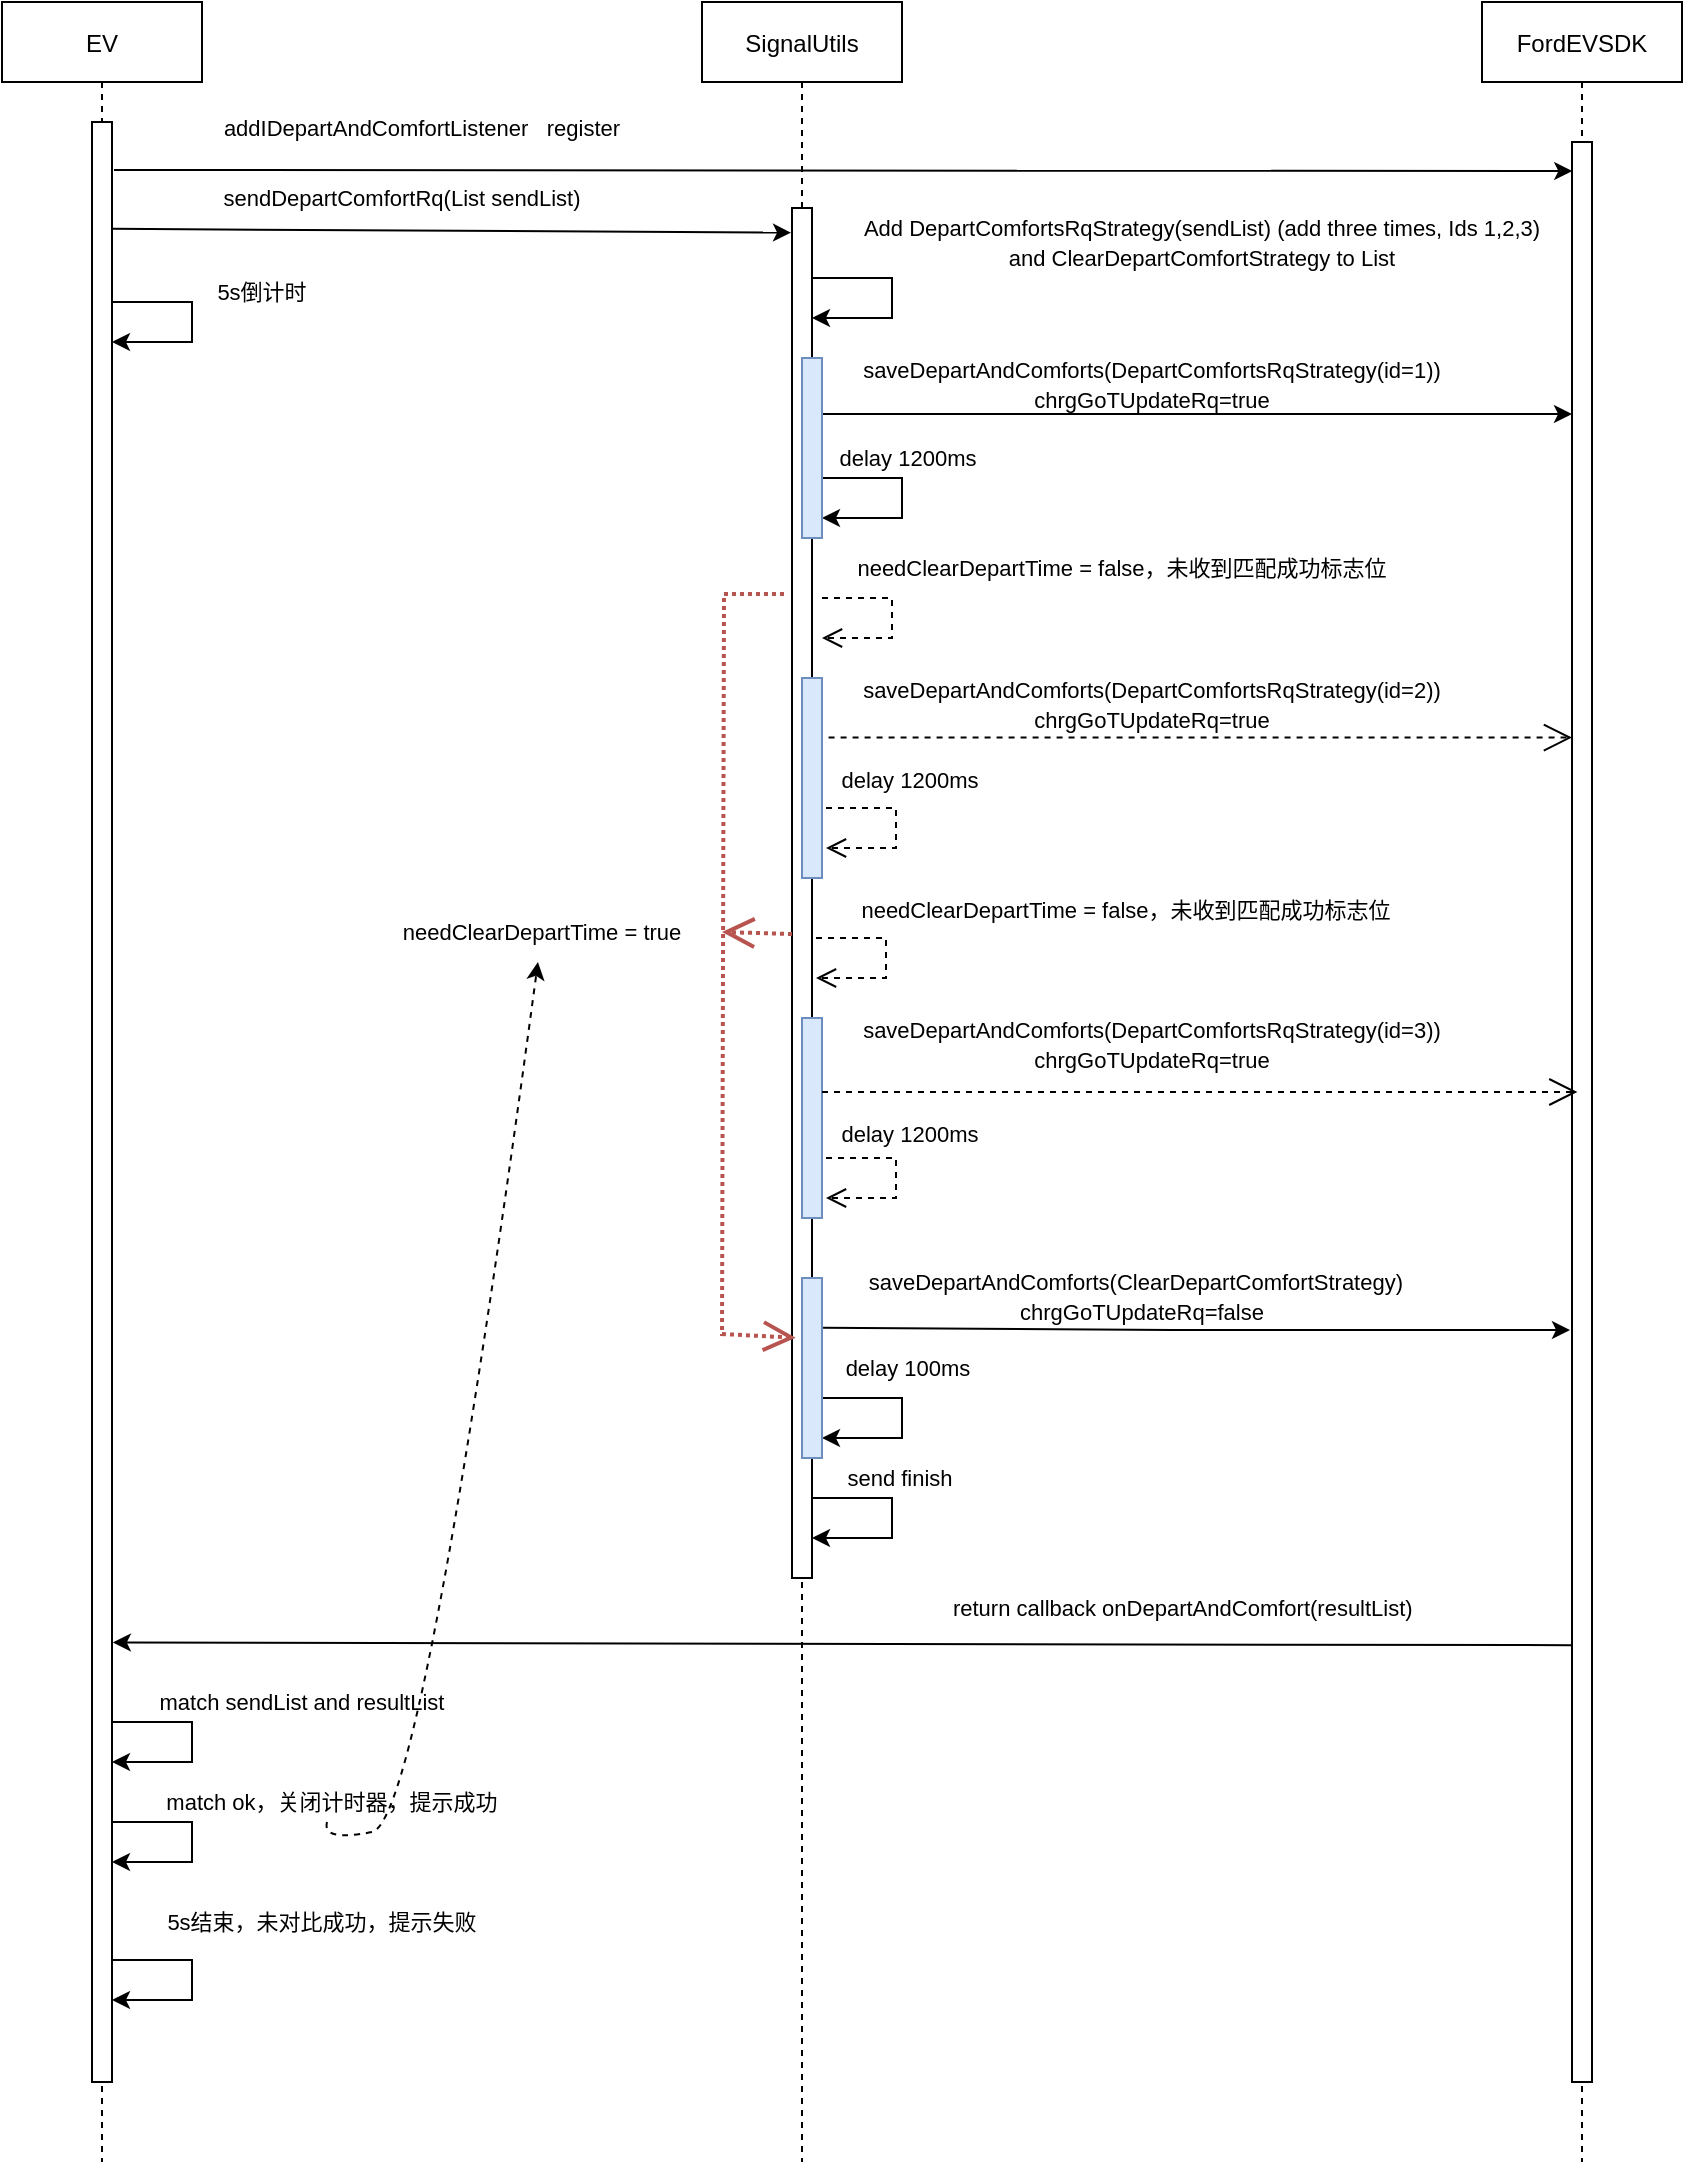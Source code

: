 <mxfile version="17.1.3" type="github">
  <diagram id="kgpKYQtTHZ0yAKxKKP6v" name="Page-1">
    <mxGraphModel dx="1183" dy="589" grid="1" gridSize="10" guides="1" tooltips="1" connect="1" arrows="1" fold="1" page="1" pageScale="1" pageWidth="850" pageHeight="1100" background="none" math="0" shadow="0">
      <root>
        <mxCell id="0" />
        <mxCell id="1" parent="0" />
        <mxCell id="3nuBFxr9cyL0pnOWT2aG-1" value="EV" style="shape=umlLifeline;perimeter=lifelinePerimeter;container=1;collapsible=0;recursiveResize=0;rounded=0;shadow=0;strokeWidth=1;" parent="1" vertex="1">
          <mxGeometry y="80" width="100" height="1080" as="geometry" />
        </mxCell>
        <mxCell id="3nuBFxr9cyL0pnOWT2aG-2" value="" style="points=[];perimeter=orthogonalPerimeter;rounded=0;shadow=0;strokeWidth=1;" parent="3nuBFxr9cyL0pnOWT2aG-1" vertex="1">
          <mxGeometry x="45" y="60" width="10" height="980" as="geometry" />
        </mxCell>
        <object label="" custom="guaiwuai" placeholders="1" id="u33PJABIVeBGlyHbXben-40">
          <mxCell style="endArrow=classic;html=1;rounded=0;" edge="1" parent="3nuBFxr9cyL0pnOWT2aG-1">
            <mxGeometry width="50" height="50" relative="1" as="geometry">
              <mxPoint x="55" y="860" as="sourcePoint" />
              <mxPoint x="55" y="880" as="targetPoint" />
              <Array as="points">
                <mxPoint x="95" y="860" />
                <mxPoint x="95" y="880" />
              </Array>
            </mxGeometry>
          </mxCell>
        </object>
        <object label="" custom="guaiwuai" placeholders="1" id="u33PJABIVeBGlyHbXben-51">
          <mxCell style="endArrow=classic;html=1;rounded=0;" edge="1" parent="3nuBFxr9cyL0pnOWT2aG-1">
            <mxGeometry width="50" height="50" relative="1" as="geometry">
              <mxPoint x="55" y="150" as="sourcePoint" />
              <mxPoint x="55" y="170" as="targetPoint" />
              <Array as="points">
                <mxPoint x="95" y="150" />
                <mxPoint x="95" y="170" />
              </Array>
            </mxGeometry>
          </mxCell>
        </object>
        <object label="" custom="guaiwuai" placeholders="1" id="u33PJABIVeBGlyHbXben-52">
          <mxCell style="endArrow=classic;html=1;rounded=0;" edge="1" parent="3nuBFxr9cyL0pnOWT2aG-1">
            <mxGeometry width="50" height="50" relative="1" as="geometry">
              <mxPoint x="55" y="979" as="sourcePoint" />
              <mxPoint x="55" y="999" as="targetPoint" />
              <Array as="points">
                <mxPoint x="95" y="979" />
                <mxPoint x="95" y="999" />
              </Array>
            </mxGeometry>
          </mxCell>
        </object>
        <mxCell id="3nuBFxr9cyL0pnOWT2aG-5" value="SignalUtils" style="shape=umlLifeline;perimeter=lifelinePerimeter;container=1;collapsible=0;recursiveResize=0;rounded=0;shadow=0;strokeWidth=1;" parent="1" vertex="1">
          <mxGeometry x="350" y="80" width="100" height="1080" as="geometry" />
        </mxCell>
        <mxCell id="3nuBFxr9cyL0pnOWT2aG-6" value="" style="points=[];perimeter=orthogonalPerimeter;rounded=0;shadow=0;strokeWidth=1;" parent="3nuBFxr9cyL0pnOWT2aG-5" vertex="1">
          <mxGeometry x="45" y="103" width="10" height="685" as="geometry" />
        </mxCell>
        <mxCell id="We_G-KZyb0YQPLkmT-2E-84" value="" style="html=1;verticalAlign=bottom;endArrow=open;dashed=1;endSize=8;rounded=0;labelBackgroundColor=none;fontFamily=Verdana;fontSize=12;fontColor=#000000;" parent="3nuBFxr9cyL0pnOWT2aG-5" edge="1">
          <mxGeometry relative="1" as="geometry">
            <mxPoint x="60" y="298" as="sourcePoint" />
            <mxPoint x="60" y="318" as="targetPoint" />
            <Array as="points">
              <mxPoint x="95" y="298" />
              <mxPoint x="95" y="318" />
            </Array>
          </mxGeometry>
        </mxCell>
        <object label="" custom="guaiwuai" placeholders="1" id="-BcTEHxaipuHjrKjKRAh-2">
          <mxCell style="endArrow=classic;html=1;rounded=0;" parent="3nuBFxr9cyL0pnOWT2aG-5" edge="1">
            <mxGeometry width="50" height="50" relative="1" as="geometry">
              <mxPoint x="60" y="238" as="sourcePoint" />
              <mxPoint x="60" y="258" as="targetPoint" />
              <Array as="points">
                <mxPoint x="100" y="238" />
                <mxPoint x="100" y="258" />
              </Array>
            </mxGeometry>
          </mxCell>
        </object>
        <object label="" custom="guaiwuai" placeholders="1" id="u33PJABIVeBGlyHbXben-1">
          <mxCell style="endArrow=classic;html=1;rounded=0;" edge="1" parent="3nuBFxr9cyL0pnOWT2aG-5">
            <mxGeometry width="50" height="50" relative="1" as="geometry">
              <mxPoint x="55.0" y="138" as="sourcePoint" />
              <mxPoint x="55.0" y="158" as="targetPoint" />
              <Array as="points">
                <mxPoint x="95" y="138" />
                <mxPoint x="95" y="158" />
              </Array>
            </mxGeometry>
          </mxCell>
        </object>
        <mxCell id="u33PJABIVeBGlyHbXben-8" value="" style="html=1;verticalAlign=bottom;endArrow=open;dashed=1;endSize=8;rounded=0;labelBackgroundColor=none;fontFamily=Verdana;fontSize=12;fontColor=#000000;" edge="1" parent="3nuBFxr9cyL0pnOWT2aG-5">
          <mxGeometry relative="1" as="geometry">
            <mxPoint x="62" y="403" as="sourcePoint" />
            <mxPoint x="62" y="423" as="targetPoint" />
            <Array as="points">
              <mxPoint x="97" y="403" />
              <mxPoint x="97" y="423" />
            </Array>
          </mxGeometry>
        </mxCell>
        <mxCell id="u33PJABIVeBGlyHbXben-11" value="" style="html=1;verticalAlign=bottom;endArrow=open;dashed=1;endSize=8;rounded=0;labelBackgroundColor=none;fontFamily=Verdana;fontSize=12;fontColor=#000000;" edge="1" parent="3nuBFxr9cyL0pnOWT2aG-5">
          <mxGeometry relative="1" as="geometry">
            <mxPoint x="57" y="468" as="sourcePoint" />
            <mxPoint x="57" y="488" as="targetPoint" />
            <Array as="points">
              <mxPoint x="92" y="468" />
              <mxPoint x="92" y="488" />
            </Array>
          </mxGeometry>
        </mxCell>
        <mxCell id="u33PJABIVeBGlyHbXben-15" value="" style="html=1;verticalAlign=bottom;endArrow=open;dashed=1;endSize=8;rounded=0;labelBackgroundColor=none;fontFamily=Verdana;fontSize=12;fontColor=#000000;" edge="1" parent="3nuBFxr9cyL0pnOWT2aG-5">
          <mxGeometry relative="1" as="geometry">
            <mxPoint x="62" y="578" as="sourcePoint" />
            <mxPoint x="62" y="598" as="targetPoint" />
            <Array as="points">
              <mxPoint x="97" y="578" />
              <mxPoint x="97" y="598" />
            </Array>
          </mxGeometry>
        </mxCell>
        <object label="" custom="guaiwuai" placeholders="1" id="u33PJABIVeBGlyHbXben-22">
          <mxCell style="endArrow=classic;html=1;rounded=0;" edge="1" parent="3nuBFxr9cyL0pnOWT2aG-5">
            <mxGeometry width="50" height="50" relative="1" as="geometry">
              <mxPoint x="60" y="698" as="sourcePoint" />
              <mxPoint x="60" y="718" as="targetPoint" />
              <Array as="points">
                <mxPoint x="100" y="698" />
                <mxPoint x="100" y="718" />
              </Array>
            </mxGeometry>
          </mxCell>
        </object>
        <mxCell id="u33PJABIVeBGlyHbXben-25" value="" style="endArrow=open;endSize=12;dashed=1;html=1;rounded=0;horizontal=1;fontColor=default;labelBackgroundColor=#00CCCC;fillColor=#f8cecc;strokeColor=#b85450;strokeWidth=2;dashPattern=1 1;entryX=-0.314;entryY=0.332;entryDx=0;entryDy=0;entryPerimeter=0;" edge="1" parent="3nuBFxr9cyL0pnOWT2aG-5" target="u33PJABIVeBGlyHbXben-31">
          <mxGeometry x="-0.037" y="-80" width="160" relative="1" as="geometry">
            <mxPoint x="41" y="296" as="sourcePoint" />
            <mxPoint x="44" y="661.75" as="targetPoint" />
            <Array as="points">
              <mxPoint x="11" y="296" />
              <mxPoint x="10" y="666" />
            </Array>
            <mxPoint y="1" as="offset" />
          </mxGeometry>
        </mxCell>
        <mxCell id="u33PJABIVeBGlyHbXben-26" value="" style="endArrow=open;endSize=12;dashed=1;html=1;rounded=0;fillColor=#f8cecc;strokeColor=#b85450;strokeWidth=2;dashPattern=1 1;" edge="1" parent="3nuBFxr9cyL0pnOWT2aG-5">
          <mxGeometry width="160" relative="1" as="geometry">
            <mxPoint x="45" y="466" as="sourcePoint" />
            <mxPoint x="10" y="465" as="targetPoint" />
          </mxGeometry>
        </mxCell>
        <mxCell id="u33PJABIVeBGlyHbXben-30" value="" style="points=[];perimeter=orthogonalPerimeter;rounded=0;shadow=0;strokeWidth=1;fillColor=#dae8fc;strokeColor=#6c8ebf;" vertex="1" parent="3nuBFxr9cyL0pnOWT2aG-5">
          <mxGeometry x="50" y="508" width="10" height="100" as="geometry" />
        </mxCell>
        <mxCell id="u33PJABIVeBGlyHbXben-31" value="" style="points=[];perimeter=orthogonalPerimeter;rounded=0;shadow=0;strokeWidth=1;fillColor=#dae8fc;strokeColor=#6c8ebf;" vertex="1" parent="3nuBFxr9cyL0pnOWT2aG-5">
          <mxGeometry x="50" y="638" width="10" height="90" as="geometry" />
        </mxCell>
        <object label="" custom="guaiwuai" placeholders="1" id="u33PJABIVeBGlyHbXben-34">
          <mxCell style="endArrow=classic;html=1;rounded=0;" edge="1" parent="3nuBFxr9cyL0pnOWT2aG-5">
            <mxGeometry width="50" height="50" relative="1" as="geometry">
              <mxPoint x="55" y="748" as="sourcePoint" />
              <mxPoint x="55" y="768" as="targetPoint" />
              <Array as="points">
                <mxPoint x="95" y="748" />
                <mxPoint x="95" y="768" />
              </Array>
            </mxGeometry>
          </mxCell>
        </object>
        <mxCell id="We_G-KZyb0YQPLkmT-2E-6" value="FordEVSDK" style="shape=umlLifeline;perimeter=lifelinePerimeter;container=1;collapsible=0;recursiveResize=0;rounded=0;shadow=0;strokeWidth=1;" parent="1" vertex="1">
          <mxGeometry x="740" y="80" width="100" height="1080" as="geometry" />
        </mxCell>
        <mxCell id="We_G-KZyb0YQPLkmT-2E-7" value="" style="points=[];perimeter=orthogonalPerimeter;rounded=0;shadow=0;strokeWidth=1;" parent="We_G-KZyb0YQPLkmT-2E-6" vertex="1">
          <mxGeometry x="45" y="70" width="10" height="970" as="geometry" />
        </mxCell>
        <mxCell id="We_G-KZyb0YQPLkmT-2E-46" value="&lt;span style=&quot;font-size: 11px ; background-color: rgb(255 , 255 , 255) ; line-height: 1.2&quot;&gt;&lt;font face=&quot;Helvetica&quot; style=&quot;line-height: 1&quot;&gt;sendDepartComfortRq(List sendList)&lt;/font&gt;&lt;/span&gt;" style="text;html=1;strokeColor=none;fillColor=none;align=center;verticalAlign=middle;whiteSpace=wrap;rounded=0;labelBackgroundColor=none;fontFamily=Verdana;fontColor=default;" parent="1" vertex="1">
          <mxGeometry x="90" y="165" width="220" height="25" as="geometry" />
        </mxCell>
        <mxCell id="We_G-KZyb0YQPLkmT-2E-49" value="" style="endArrow=classic;html=1;rounded=0;labelBackgroundColor=none;fontFamily=Helvetica;fontColor=default;" parent="1" edge="1">
          <mxGeometry width="50" height="50" relative="1" as="geometry">
            <mxPoint x="405.0" y="286" as="sourcePoint" />
            <mxPoint x="785" y="286" as="targetPoint" />
            <Array as="points">
              <mxPoint x="575" y="286" />
            </Array>
          </mxGeometry>
        </mxCell>
        <mxCell id="We_G-KZyb0YQPLkmT-2E-53" value="&lt;span style=&quot;font-family: &amp;quot;helvetica&amp;quot; ; font-size: 11px&quot;&gt;Add DepartComfortsRqStrategy(sendList) (add three times, Ids 1,2,3)&lt;br&gt;&lt;/span&gt;&lt;span style=&quot;font-family: &amp;quot;helvetica&amp;quot; ; font-size: 11px&quot;&gt;and ClearDepartComfortStrategy to&amp;nbsp;&lt;/span&gt;&lt;span style=&quot;font-family: &amp;quot;helvetica&amp;quot; ; font-size: 11px&quot;&gt;List&lt;/span&gt;" style="text;html=1;strokeColor=none;fillColor=none;align=center;verticalAlign=middle;whiteSpace=wrap;rounded=0;labelBackgroundColor=none;fontFamily=Verdana;fontColor=default;" parent="1" vertex="1">
          <mxGeometry x="410" y="185" width="380" height="30" as="geometry" />
        </mxCell>
        <mxCell id="We_G-KZyb0YQPLkmT-2E-56" value="" style="endArrow=classic;html=1;rounded=0;labelBackgroundColor=none;fontFamily=Helvetica;fontColor=default;entryX=-0.05;entryY=0.018;entryDx=0;entryDy=0;entryPerimeter=0;exitX=1.2;exitY=0.097;exitDx=0;exitDy=0;exitPerimeter=0;" parent="1" edge="1" target="3nuBFxr9cyL0pnOWT2aG-6">
          <mxGeometry width="50" height="50" relative="1" as="geometry">
            <mxPoint x="55" y="193.43" as="sourcePoint" />
            <mxPoint x="393" y="194.44" as="targetPoint" />
          </mxGeometry>
        </mxCell>
        <mxCell id="We_G-KZyb0YQPLkmT-2E-61" value="&lt;span style=&quot;font-size: 11px ; background-color: rgb(255 , 255 , 255) ; line-height: 1.2&quot;&gt;&lt;font face=&quot;Helvetica&quot; style=&quot;line-height: 1&quot;&gt;saveDepartAndComforts(DepartComfortsRqStrategy(id=1)) chrgGoTUpdateRq=true&lt;/font&gt;&lt;/span&gt;" style="text;html=1;strokeColor=none;fillColor=none;align=center;verticalAlign=middle;whiteSpace=wrap;rounded=0;labelBackgroundColor=none;fontFamily=Verdana;fontColor=default;" parent="1" vertex="1">
          <mxGeometry x="400" y="258" width="350" height="25" as="geometry" />
        </mxCell>
        <mxCell id="We_G-KZyb0YQPLkmT-2E-74" value="&lt;span style=&quot;font-size: 11px ; background-color: rgb(255 , 255 , 255) ; line-height: 1.2&quot;&gt;&lt;font face=&quot;Helvetica&quot; style=&quot;line-height: 1&quot;&gt;delay 1200ms&lt;/font&gt;&lt;/span&gt;" style="text;html=1;strokeColor=none;fillColor=none;align=center;verticalAlign=middle;whiteSpace=wrap;rounded=0;labelBackgroundColor=none;fontFamily=Verdana;fontColor=default;" parent="1" vertex="1">
          <mxGeometry x="413" y="297.38" width="80" height="21.25" as="geometry" />
        </mxCell>
        <mxCell id="u33PJABIVeBGlyHbXben-2" value="&lt;span style=&quot;font-size: 11px ; background-color: rgb(255 , 255 , 255) ; line-height: 1.2&quot;&gt;&lt;font face=&quot;Helvetica&quot; style=&quot;line-height: 1&quot;&gt;needClearDepartTime = false，未收到匹配成功标志位&lt;/font&gt;&lt;/span&gt;" style="text;html=1;strokeColor=none;fillColor=none;align=center;verticalAlign=middle;whiteSpace=wrap;rounded=0;labelBackgroundColor=none;fontFamily=Verdana;fontColor=default;" vertex="1" parent="1">
          <mxGeometry x="410" y="348" width="300" height="30" as="geometry" />
        </mxCell>
        <mxCell id="u33PJABIVeBGlyHbXben-4" value="&lt;span style=&quot;font-size: 11px ; background-color: rgb(255 , 255 , 255) ; line-height: 1.2&quot;&gt;&lt;font face=&quot;Helvetica&quot; style=&quot;line-height: 1&quot;&gt;saveDepartAndComforts(DepartComfortsRqStrategy(id=2)) chrgGoTUpdateRq=true&lt;/font&gt;&lt;/span&gt;" style="text;html=1;strokeColor=none;fillColor=none;align=center;verticalAlign=middle;whiteSpace=wrap;rounded=0;labelBackgroundColor=none;fontFamily=Verdana;fontColor=default;" vertex="1" parent="1">
          <mxGeometry x="400" y="418" width="350" height="25" as="geometry" />
        </mxCell>
        <mxCell id="u33PJABIVeBGlyHbXben-5" value="" style="endArrow=open;endSize=12;dashed=1;html=1;rounded=0;exitX=1.229;exitY=0.84;exitDx=0;exitDy=0;exitPerimeter=0;" edge="1" parent="1">
          <mxGeometry width="160" relative="1" as="geometry">
            <mxPoint x="407.29" y="447.8" as="sourcePoint" />
            <mxPoint x="785" y="447.8" as="targetPoint" />
          </mxGeometry>
        </mxCell>
        <mxCell id="u33PJABIVeBGlyHbXben-7" value="&lt;span style=&quot;font-size: 11px ; background-color: rgb(255 , 255 , 255) ; line-height: 1.2&quot;&gt;&lt;font face=&quot;Helvetica&quot; style=&quot;line-height: 1&quot;&gt;delay 1200ms&lt;/font&gt;&lt;/span&gt;" style="text;html=1;strokeColor=none;fillColor=none;align=center;verticalAlign=middle;whiteSpace=wrap;rounded=0;labelBackgroundColor=none;fontFamily=Verdana;fontColor=default;" vertex="1" parent="1">
          <mxGeometry x="414" y="458" width="80" height="21.25" as="geometry" />
        </mxCell>
        <mxCell id="u33PJABIVeBGlyHbXben-10" value="&lt;span style=&quot;font-size: 11px ; background-color: rgb(255 , 255 , 255) ; line-height: 1.2&quot;&gt;&lt;font face=&quot;Helvetica&quot; style=&quot;line-height: 1&quot;&gt;needClearDepartTime = false，未收到匹配成功标志位&lt;/font&gt;&lt;/span&gt;" style="text;html=1;strokeColor=none;fillColor=none;align=center;verticalAlign=middle;whiteSpace=wrap;rounded=0;labelBackgroundColor=none;fontFamily=Verdana;fontColor=default;" vertex="1" parent="1">
          <mxGeometry x="412" y="519" width="300" height="30" as="geometry" />
        </mxCell>
        <mxCell id="u33PJABIVeBGlyHbXben-12" value="&lt;span style=&quot;font-size: 11px ; background-color: rgb(255 , 255 , 255) ; line-height: 1.2&quot;&gt;&lt;font face=&quot;Helvetica&quot; style=&quot;line-height: 1&quot;&gt;saveDepartAndComforts(DepartComfortsRqStrategy(id=3)) chrgGoTUpdateRq=true&lt;/font&gt;&lt;/span&gt;" style="text;html=1;strokeColor=none;fillColor=none;align=center;verticalAlign=middle;whiteSpace=wrap;rounded=0;labelBackgroundColor=none;fontFamily=Verdana;fontColor=default;" vertex="1" parent="1">
          <mxGeometry x="400" y="588" width="350" height="25" as="geometry" />
        </mxCell>
        <mxCell id="u33PJABIVeBGlyHbXben-13" value="" style="endArrow=open;endSize=12;dashed=1;html=1;rounded=0;exitX=1.229;exitY=0.84;exitDx=0;exitDy=0;exitPerimeter=0;" edge="1" parent="1">
          <mxGeometry width="160" relative="1" as="geometry">
            <mxPoint x="410.0" y="625.0" as="sourcePoint" />
            <mxPoint x="787.71" y="625.0" as="targetPoint" />
          </mxGeometry>
        </mxCell>
        <mxCell id="u33PJABIVeBGlyHbXben-14" value="&lt;span style=&quot;font-size: 11px ; background-color: rgb(255 , 255 , 255) ; line-height: 1.2&quot;&gt;&lt;font face=&quot;Helvetica&quot; style=&quot;line-height: 1&quot;&gt;delay 1200ms&lt;/font&gt;&lt;/span&gt;" style="text;html=1;strokeColor=none;fillColor=none;align=center;verticalAlign=middle;whiteSpace=wrap;rounded=0;labelBackgroundColor=none;fontFamily=Verdana;fontColor=default;" vertex="1" parent="1">
          <mxGeometry x="414" y="635" width="80" height="21.25" as="geometry" />
        </mxCell>
        <mxCell id="u33PJABIVeBGlyHbXben-16" value="&lt;span style=&quot;font-size: 11px ; background-color: rgb(255 , 255 , 255) ; line-height: 1.2&quot;&gt;&lt;font face=&quot;Helvetica&quot; style=&quot;line-height: 1&quot;&gt;saveDepartAndComforts(ClearDepartComfortStrategy)&amp;nbsp;&amp;nbsp;&lt;br&gt;chrgGoTUpdateRq=false&lt;br&gt;&lt;/font&gt;&lt;/span&gt;" style="text;html=1;strokeColor=none;fillColor=none;align=center;verticalAlign=middle;whiteSpace=wrap;rounded=0;labelBackgroundColor=none;fontFamily=Verdana;fontColor=default;" vertex="1" parent="1">
          <mxGeometry x="420" y="712" width="300" height="30" as="geometry" />
        </mxCell>
        <mxCell id="u33PJABIVeBGlyHbXben-17" value="" style="endArrow=classic;html=1;rounded=0;labelBackgroundColor=none;fontFamily=Helvetica;fontColor=default;exitX=1.053;exitY=0.21;exitDx=0;exitDy=0;exitPerimeter=0;" edge="1" parent="1">
          <mxGeometry width="50" height="50" relative="1" as="geometry">
            <mxPoint x="410.53" y="742.9" as="sourcePoint" />
            <mxPoint x="784" y="744" as="targetPoint" />
            <Array as="points">
              <mxPoint x="585" y="744" />
            </Array>
          </mxGeometry>
        </mxCell>
        <mxCell id="u33PJABIVeBGlyHbXben-20" value="&lt;span style=&quot;font-size: 11px ; background-color: rgb(255 , 255 , 255) ; line-height: 1.2&quot;&gt;&lt;font face=&quot;Helvetica&quot; style=&quot;line-height: 1&quot;&gt;delay 100ms&lt;/font&gt;&lt;/span&gt;" style="text;html=1;strokeColor=none;fillColor=none;align=center;verticalAlign=middle;whiteSpace=wrap;rounded=0;labelBackgroundColor=none;fontFamily=Verdana;fontColor=default;" vertex="1" parent="1">
          <mxGeometry x="408" y="753" width="90" height="20" as="geometry" />
        </mxCell>
        <mxCell id="u33PJABIVeBGlyHbXben-27" value="&lt;span style=&quot;font-size: 11px ; background-color: rgb(255 , 255 , 255)&quot;&gt;needClearDepartTime = true&lt;/span&gt;" style="text;html=1;strokeColor=none;fillColor=none;align=center;verticalAlign=middle;whiteSpace=wrap;rounded=0;fontColor=default;" vertex="1" parent="1">
          <mxGeometry x="190" y="530" width="160" height="30" as="geometry" />
        </mxCell>
        <mxCell id="3nuBFxr9cyL0pnOWT2aG-4" value="" style="points=[];perimeter=orthogonalPerimeter;rounded=0;shadow=0;strokeWidth=1;fillColor=#dae8fc;strokeColor=#6c8ebf;" parent="1" vertex="1">
          <mxGeometry x="400" y="258" width="10" height="90" as="geometry" />
        </mxCell>
        <mxCell id="u33PJABIVeBGlyHbXben-29" value="" style="points=[];perimeter=orthogonalPerimeter;rounded=0;shadow=0;strokeWidth=1;fillColor=#dae8fc;strokeColor=#6c8ebf;" vertex="1" parent="1">
          <mxGeometry x="400" y="418" width="10" height="100" as="geometry" />
        </mxCell>
        <mxCell id="u33PJABIVeBGlyHbXben-33" value="" style="endArrow=classic;html=1;rounded=1;labelBackgroundColor=#00CCCC;labelBorderColor=#FF00FF;fontColor=default;strokeWidth=1;entryX=1.043;entryY=0.848;entryDx=0;entryDy=0;entryPerimeter=0;exitX=0.043;exitY=0.922;exitDx=0;exitDy=0;exitPerimeter=0;" edge="1" parent="1">
          <mxGeometry width="50" height="50" relative="1" as="geometry">
            <mxPoint x="785.43" y="901.6" as="sourcePoint" />
            <mxPoint x="55.43" y="900.24" as="targetPoint" />
          </mxGeometry>
        </mxCell>
        <mxCell id="u33PJABIVeBGlyHbXben-35" value="&lt;font face=&quot;Helvetica&quot;&gt;&lt;span style=&quot;font-size: 11px ; background-color: rgb(255 , 255 , 255)&quot;&gt;send finish&lt;/span&gt;&lt;/font&gt;" style="text;html=1;strokeColor=none;fillColor=none;align=center;verticalAlign=middle;whiteSpace=wrap;rounded=0;labelBackgroundColor=none;fontFamily=Verdana;fontColor=default;" vertex="1" parent="1">
          <mxGeometry x="404" y="808" width="90" height="20" as="geometry" />
        </mxCell>
        <mxCell id="u33PJABIVeBGlyHbXben-36" value="" style="endArrow=classic;html=1;rounded=0;labelBackgroundColor=none;fontFamily=Helvetica;fontColor=default;exitX=1.2;exitY=0.097;exitDx=0;exitDy=0;exitPerimeter=0;entryX=0.012;entryY=0.015;entryDx=0;entryDy=0;entryPerimeter=0;" edge="1" parent="1" target="We_G-KZyb0YQPLkmT-2E-7">
          <mxGeometry width="50" height="50" relative="1" as="geometry">
            <mxPoint x="56" y="163.99" as="sourcePoint" />
            <mxPoint x="780" y="164" as="targetPoint" />
          </mxGeometry>
        </mxCell>
        <mxCell id="u33PJABIVeBGlyHbXben-37" value="&lt;span style=&quot;font-size: 11px ; background-color: rgb(255 , 255 , 255) ; line-height: 1.2&quot;&gt;&lt;font face=&quot;Helvetica&quot; style=&quot;line-height: 1&quot;&gt;addIDepartAndComfortListener&amp;nbsp; &amp;nbsp;register&lt;/font&gt;&lt;/span&gt;" style="text;html=1;strokeColor=none;fillColor=none;align=center;verticalAlign=middle;whiteSpace=wrap;rounded=0;labelBackgroundColor=none;fontFamily=Verdana;fontColor=default;" vertex="1" parent="1">
          <mxGeometry x="80" y="130" width="260" height="25" as="geometry" />
        </mxCell>
        <mxCell id="u33PJABIVeBGlyHbXben-39" value="&lt;span style=&quot;font-size: 11px ; background-color: rgb(255 , 255 , 255) ; line-height: 1.2&quot;&gt;&lt;font face=&quot;Helvetica&quot; style=&quot;line-height: 1&quot;&gt;return callback onDepartAndComfort(resultList)&amp;nbsp; &amp;nbsp;&lt;br&gt;&lt;/font&gt;&lt;/span&gt;" style="text;html=1;strokeColor=none;fillColor=none;align=center;verticalAlign=middle;whiteSpace=wrap;rounded=0;labelBackgroundColor=none;fontFamily=Verdana;fontColor=default;" vertex="1" parent="1">
          <mxGeometry x="400" y="870" width="390" height="25" as="geometry" />
        </mxCell>
        <mxCell id="u33PJABIVeBGlyHbXben-41" value="&lt;font face=&quot;Helvetica&quot;&gt;&lt;span style=&quot;font-size: 11px&quot;&gt;match sendList and resultList&lt;/span&gt;&lt;/font&gt;" style="text;html=1;strokeColor=none;fillColor=none;align=center;verticalAlign=middle;whiteSpace=wrap;rounded=0;labelBackgroundColor=none;fontFamily=Verdana;fontColor=default;" vertex="1" parent="1">
          <mxGeometry x="60" y="920" width="180" height="20" as="geometry" />
        </mxCell>
        <object label="" custom="guaiwuai" placeholders="1" id="u33PJABIVeBGlyHbXben-42">
          <mxCell style="endArrow=classic;html=1;rounded=0;" edge="1" parent="1">
            <mxGeometry width="50" height="50" relative="1" as="geometry">
              <mxPoint x="55" y="990" as="sourcePoint" />
              <mxPoint x="55" y="1010" as="targetPoint" />
              <Array as="points">
                <mxPoint x="95" y="990" />
                <mxPoint x="95" y="1010" />
              </Array>
            </mxGeometry>
          </mxCell>
        </object>
        <mxCell id="u33PJABIVeBGlyHbXben-43" value="&lt;font face=&quot;Helvetica&quot;&gt;&lt;span style=&quot;font-size: 11px&quot;&gt;match ok，关闭计时器，提示成功&lt;/span&gt;&lt;/font&gt;" style="text;html=1;strokeColor=none;fillColor=none;align=center;verticalAlign=middle;whiteSpace=wrap;rounded=0;labelBackgroundColor=none;fontFamily=Verdana;fontColor=default;" vertex="1" parent="1">
          <mxGeometry x="70" y="970" width="190" height="20" as="geometry" />
        </mxCell>
        <mxCell id="u33PJABIVeBGlyHbXben-47" value="" style="curved=1;endArrow=classic;html=1;rounded=1;labelBackgroundColor=#00CCCC;labelBorderColor=#FF00FF;fontColor=default;strokeWidth=1;dashed=1;" edge="1" parent="1" source="u33PJABIVeBGlyHbXben-43" target="u33PJABIVeBGlyHbXben-27">
          <mxGeometry width="50" height="50" relative="1" as="geometry">
            <mxPoint x="210" y="1040" as="sourcePoint" />
            <mxPoint x="260" y="990" as="targetPoint" />
            <Array as="points">
              <mxPoint x="160" y="1000" />
              <mxPoint x="210" y="990" />
            </Array>
          </mxGeometry>
        </mxCell>
        <mxCell id="u33PJABIVeBGlyHbXben-50" value="&lt;font face=&quot;Helvetica&quot;&gt;&lt;span style=&quot;font-size: 11px&quot;&gt;5s倒计时&lt;/span&gt;&lt;/font&gt;" style="text;html=1;strokeColor=none;fillColor=none;align=center;verticalAlign=middle;whiteSpace=wrap;rounded=0;labelBackgroundColor=none;fontFamily=Verdana;fontColor=default;" vertex="1" parent="1">
          <mxGeometry x="40" y="215" width="180" height="20" as="geometry" />
        </mxCell>
        <mxCell id="u33PJABIVeBGlyHbXben-54" value="&lt;font face=&quot;Helvetica&quot;&gt;&lt;span style=&quot;font-size: 11px&quot;&gt;5s结束，未对比成功，提示失败&lt;/span&gt;&lt;/font&gt;" style="text;html=1;strokeColor=none;fillColor=none;align=center;verticalAlign=middle;whiteSpace=wrap;rounded=0;labelBackgroundColor=none;fontFamily=Verdana;fontColor=default;" vertex="1" parent="1">
          <mxGeometry x="70" y="1030" width="180" height="20" as="geometry" />
        </mxCell>
      </root>
    </mxGraphModel>
  </diagram>
</mxfile>
